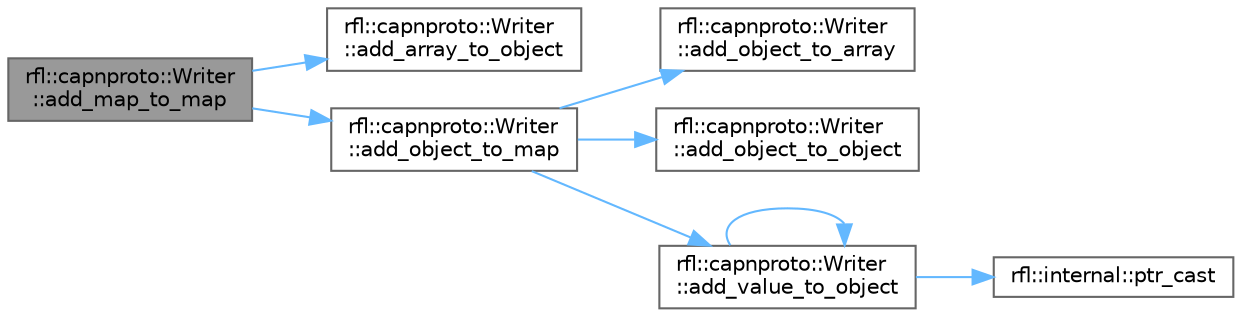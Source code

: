 digraph "rfl::capnproto::Writer::add_map_to_map"
{
 // LATEX_PDF_SIZE
  bgcolor="transparent";
  edge [fontname=Helvetica,fontsize=10,labelfontname=Helvetica,labelfontsize=10];
  node [fontname=Helvetica,fontsize=10,shape=box,height=0.2,width=0.4];
  rankdir="LR";
  Node1 [id="Node000001",label="rfl::capnproto::Writer\l::add_map_to_map",height=0.2,width=0.4,color="gray40", fillcolor="grey60", style="filled", fontcolor="black",tooltip=" "];
  Node1 -> Node2 [id="edge1_Node000001_Node000002",color="steelblue1",style="solid",tooltip=" "];
  Node2 [id="Node000002",label="rfl::capnproto::Writer\l::add_array_to_object",height=0.2,width=0.4,color="grey40", fillcolor="white", style="filled",URL="$classrfl_1_1capnproto_1_1_writer.html#af8c00559a8127ad943ce799503805c4f",tooltip=" "];
  Node1 -> Node3 [id="edge2_Node000001_Node000003",color="steelblue1",style="solid",tooltip=" "];
  Node3 [id="Node000003",label="rfl::capnproto::Writer\l::add_object_to_map",height=0.2,width=0.4,color="grey40", fillcolor="white", style="filled",URL="$classrfl_1_1capnproto_1_1_writer.html#ada6a3d40e9a552a7ff53a55fc93d5ba2",tooltip=" "];
  Node3 -> Node4 [id="edge3_Node000003_Node000004",color="steelblue1",style="solid",tooltip=" "];
  Node4 [id="Node000004",label="rfl::capnproto::Writer\l::add_object_to_array",height=0.2,width=0.4,color="grey40", fillcolor="white", style="filled",URL="$classrfl_1_1capnproto_1_1_writer.html#ade8a52f4d58bc2284542f2b5422f5075",tooltip=" "];
  Node3 -> Node5 [id="edge4_Node000003_Node000005",color="steelblue1",style="solid",tooltip=" "];
  Node5 [id="Node000005",label="rfl::capnproto::Writer\l::add_object_to_object",height=0.2,width=0.4,color="grey40", fillcolor="white", style="filled",URL="$classrfl_1_1capnproto_1_1_writer.html#aecf7dd92c6ab743d6911f02516f993e5",tooltip=" "];
  Node3 -> Node6 [id="edge5_Node000003_Node000006",color="steelblue1",style="solid",tooltip=" "];
  Node6 [id="Node000006",label="rfl::capnproto::Writer\l::add_value_to_object",height=0.2,width=0.4,color="grey40", fillcolor="white", style="filled",URL="$classrfl_1_1capnproto_1_1_writer.html#ab2a6e0b530a106d3b74586f6631cc4b9",tooltip=" "];
  Node6 -> Node6 [id="edge6_Node000006_Node000006",color="steelblue1",style="solid",tooltip=" "];
  Node6 -> Node7 [id="edge7_Node000006_Node000007",color="steelblue1",style="solid",tooltip=" "];
  Node7 [id="Node000007",label="rfl::internal::ptr_cast",height=0.2,width=0.4,color="grey40", fillcolor="white", style="filled",URL="$namespacerfl_1_1internal.html#a0e3f14355090a86bc6064dff6368347b",tooltip=" "];
}
